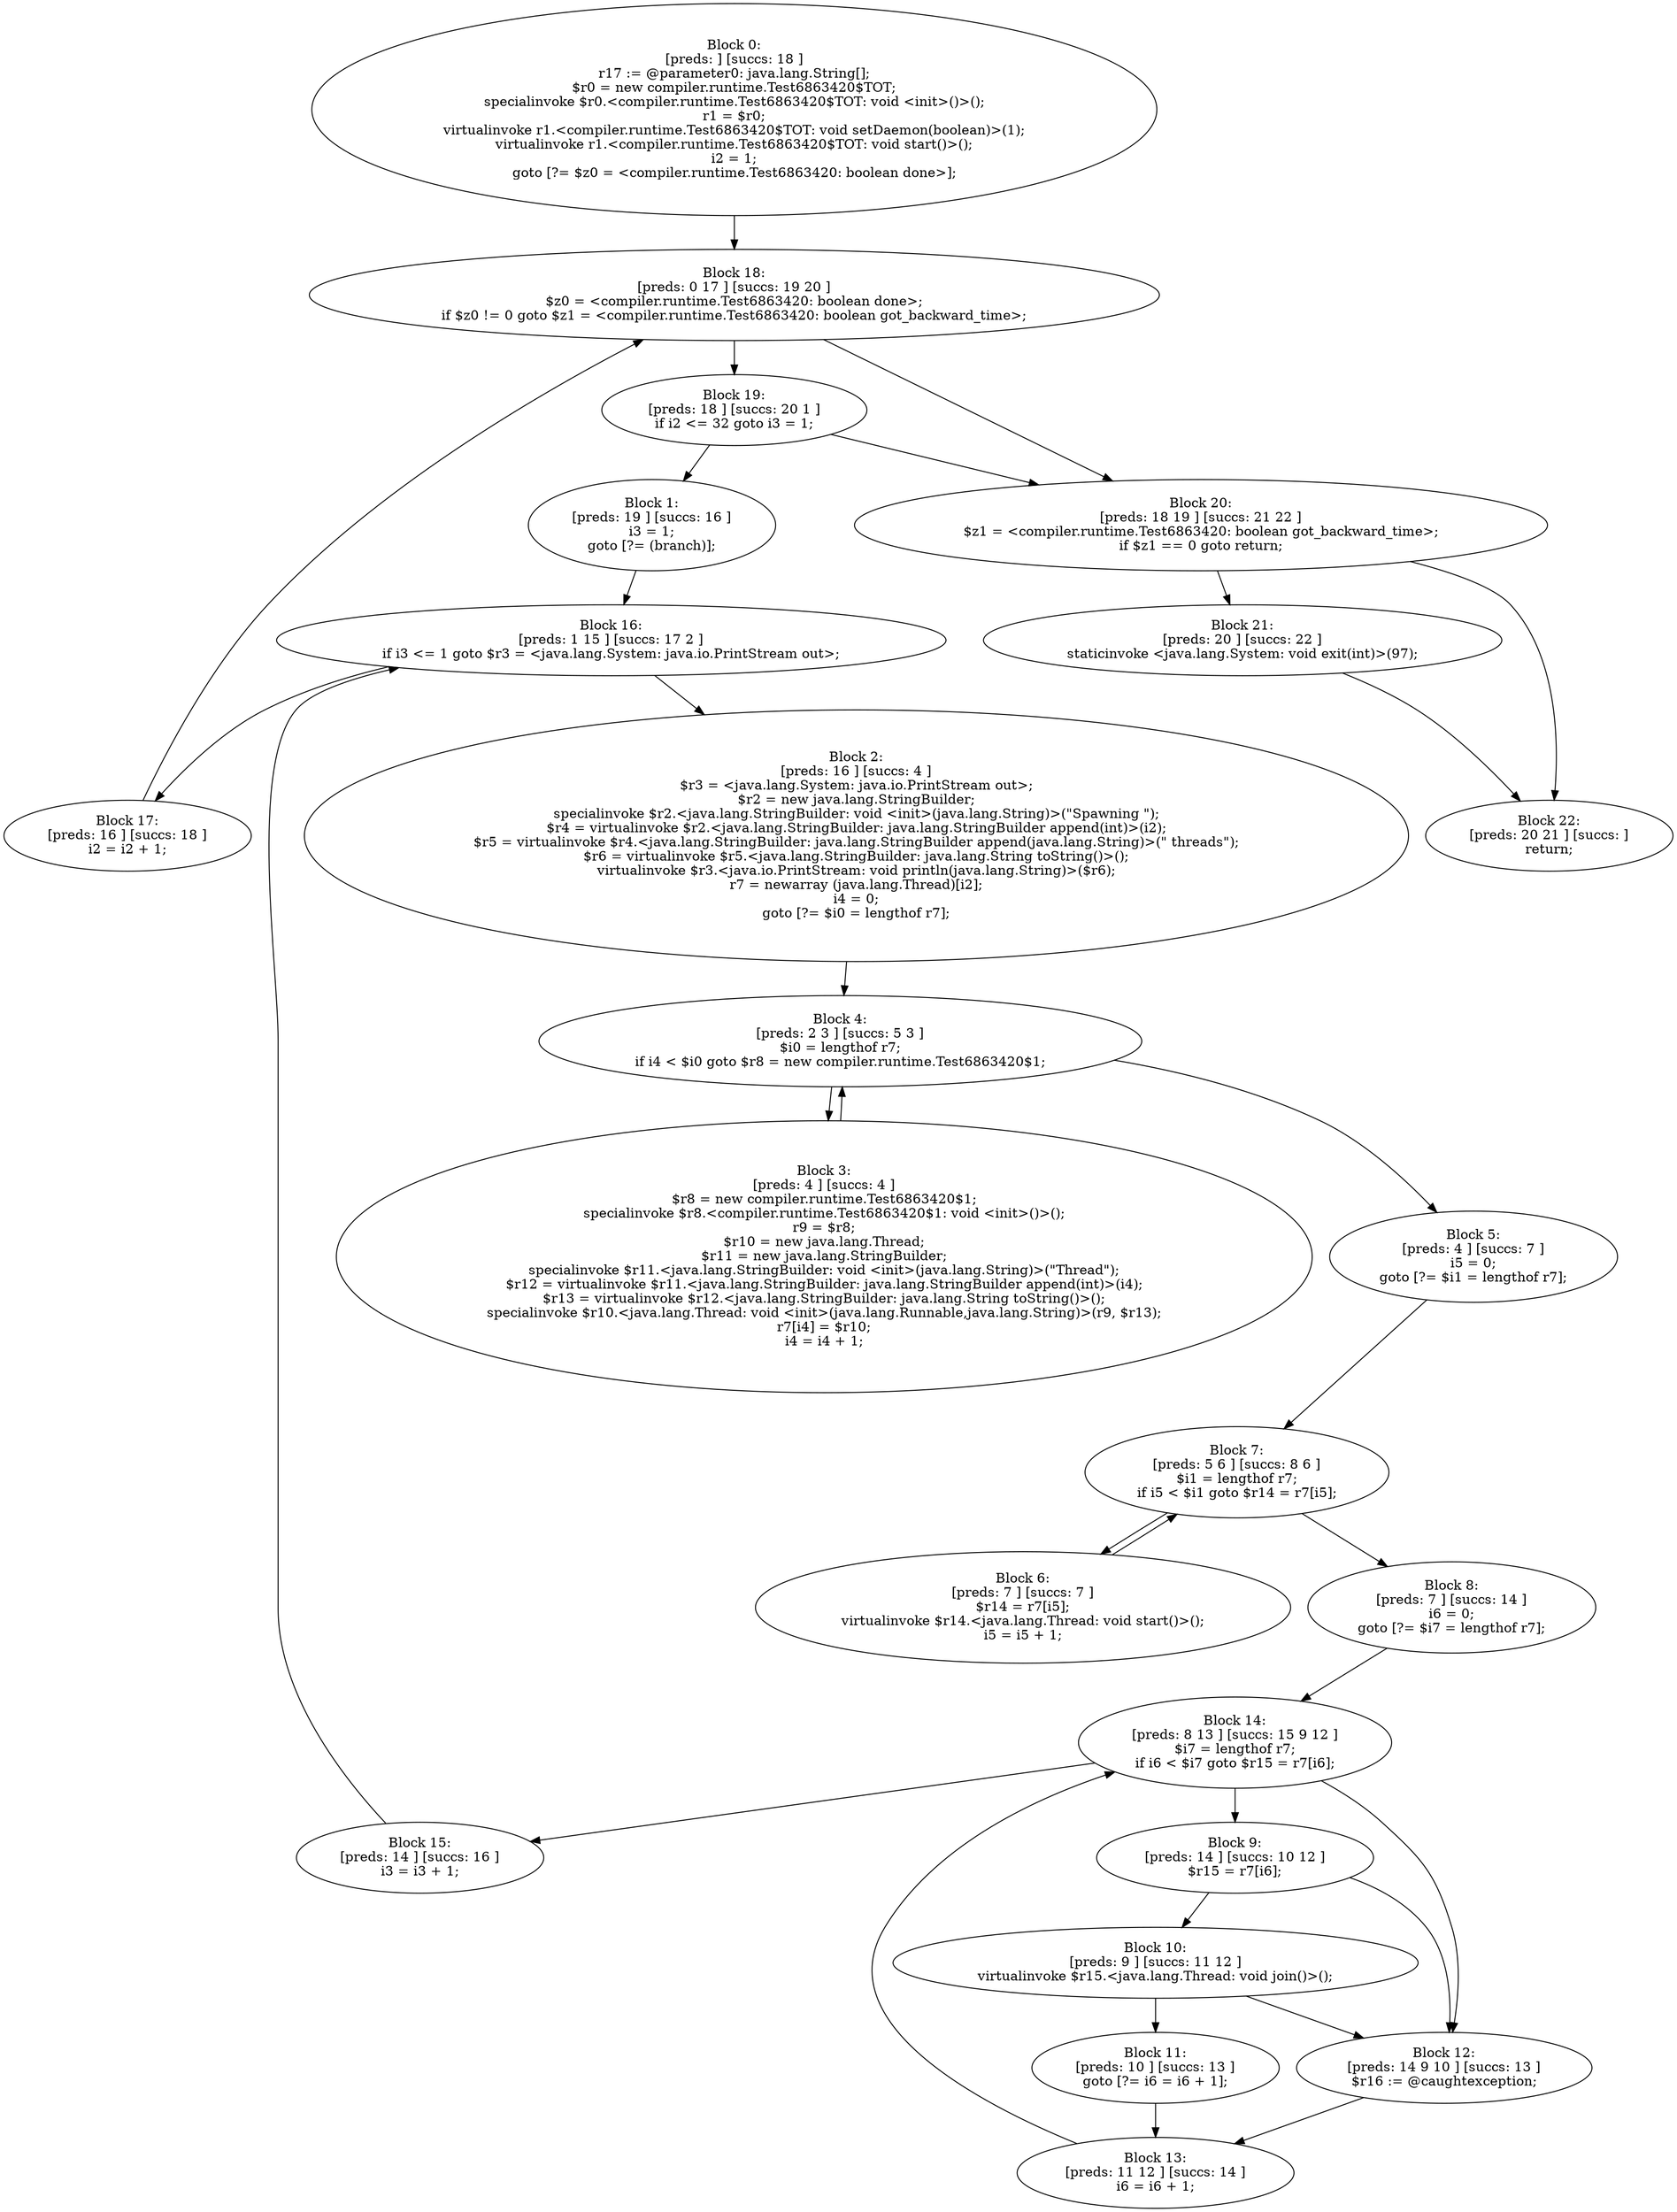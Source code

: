 digraph "unitGraph" {
    "Block 0:
[preds: ] [succs: 18 ]
r17 := @parameter0: java.lang.String[];
$r0 = new compiler.runtime.Test6863420$TOT;
specialinvoke $r0.<compiler.runtime.Test6863420$TOT: void <init>()>();
r1 = $r0;
virtualinvoke r1.<compiler.runtime.Test6863420$TOT: void setDaemon(boolean)>(1);
virtualinvoke r1.<compiler.runtime.Test6863420$TOT: void start()>();
i2 = 1;
goto [?= $z0 = <compiler.runtime.Test6863420: boolean done>];
"
    "Block 1:
[preds: 19 ] [succs: 16 ]
i3 = 1;
goto [?= (branch)];
"
    "Block 2:
[preds: 16 ] [succs: 4 ]
$r3 = <java.lang.System: java.io.PrintStream out>;
$r2 = new java.lang.StringBuilder;
specialinvoke $r2.<java.lang.StringBuilder: void <init>(java.lang.String)>(\"Spawning \");
$r4 = virtualinvoke $r2.<java.lang.StringBuilder: java.lang.StringBuilder append(int)>(i2);
$r5 = virtualinvoke $r4.<java.lang.StringBuilder: java.lang.StringBuilder append(java.lang.String)>(\" threads\");
$r6 = virtualinvoke $r5.<java.lang.StringBuilder: java.lang.String toString()>();
virtualinvoke $r3.<java.io.PrintStream: void println(java.lang.String)>($r6);
r7 = newarray (java.lang.Thread)[i2];
i4 = 0;
goto [?= $i0 = lengthof r7];
"
    "Block 3:
[preds: 4 ] [succs: 4 ]
$r8 = new compiler.runtime.Test6863420$1;
specialinvoke $r8.<compiler.runtime.Test6863420$1: void <init>()>();
r9 = $r8;
$r10 = new java.lang.Thread;
$r11 = new java.lang.StringBuilder;
specialinvoke $r11.<java.lang.StringBuilder: void <init>(java.lang.String)>(\"Thread\");
$r12 = virtualinvoke $r11.<java.lang.StringBuilder: java.lang.StringBuilder append(int)>(i4);
$r13 = virtualinvoke $r12.<java.lang.StringBuilder: java.lang.String toString()>();
specialinvoke $r10.<java.lang.Thread: void <init>(java.lang.Runnable,java.lang.String)>(r9, $r13);
r7[i4] = $r10;
i4 = i4 + 1;
"
    "Block 4:
[preds: 2 3 ] [succs: 5 3 ]
$i0 = lengthof r7;
if i4 < $i0 goto $r8 = new compiler.runtime.Test6863420$1;
"
    "Block 5:
[preds: 4 ] [succs: 7 ]
i5 = 0;
goto [?= $i1 = lengthof r7];
"
    "Block 6:
[preds: 7 ] [succs: 7 ]
$r14 = r7[i5];
virtualinvoke $r14.<java.lang.Thread: void start()>();
i5 = i5 + 1;
"
    "Block 7:
[preds: 5 6 ] [succs: 8 6 ]
$i1 = lengthof r7;
if i5 < $i1 goto $r14 = r7[i5];
"
    "Block 8:
[preds: 7 ] [succs: 14 ]
i6 = 0;
goto [?= $i7 = lengthof r7];
"
    "Block 9:
[preds: 14 ] [succs: 10 12 ]
$r15 = r7[i6];
"
    "Block 10:
[preds: 9 ] [succs: 11 12 ]
virtualinvoke $r15.<java.lang.Thread: void join()>();
"
    "Block 11:
[preds: 10 ] [succs: 13 ]
goto [?= i6 = i6 + 1];
"
    "Block 12:
[preds: 14 9 10 ] [succs: 13 ]
$r16 := @caughtexception;
"
    "Block 13:
[preds: 11 12 ] [succs: 14 ]
i6 = i6 + 1;
"
    "Block 14:
[preds: 8 13 ] [succs: 15 9 12 ]
$i7 = lengthof r7;
if i6 < $i7 goto $r15 = r7[i6];
"
    "Block 15:
[preds: 14 ] [succs: 16 ]
i3 = i3 + 1;
"
    "Block 16:
[preds: 1 15 ] [succs: 17 2 ]
if i3 <= 1 goto $r3 = <java.lang.System: java.io.PrintStream out>;
"
    "Block 17:
[preds: 16 ] [succs: 18 ]
i2 = i2 + 1;
"
    "Block 18:
[preds: 0 17 ] [succs: 19 20 ]
$z0 = <compiler.runtime.Test6863420: boolean done>;
if $z0 != 0 goto $z1 = <compiler.runtime.Test6863420: boolean got_backward_time>;
"
    "Block 19:
[preds: 18 ] [succs: 20 1 ]
if i2 <= 32 goto i3 = 1;
"
    "Block 20:
[preds: 18 19 ] [succs: 21 22 ]
$z1 = <compiler.runtime.Test6863420: boolean got_backward_time>;
if $z1 == 0 goto return;
"
    "Block 21:
[preds: 20 ] [succs: 22 ]
staticinvoke <java.lang.System: void exit(int)>(97);
"
    "Block 22:
[preds: 20 21 ] [succs: ]
return;
"
    "Block 0:
[preds: ] [succs: 18 ]
r17 := @parameter0: java.lang.String[];
$r0 = new compiler.runtime.Test6863420$TOT;
specialinvoke $r0.<compiler.runtime.Test6863420$TOT: void <init>()>();
r1 = $r0;
virtualinvoke r1.<compiler.runtime.Test6863420$TOT: void setDaemon(boolean)>(1);
virtualinvoke r1.<compiler.runtime.Test6863420$TOT: void start()>();
i2 = 1;
goto [?= $z0 = <compiler.runtime.Test6863420: boolean done>];
"->"Block 18:
[preds: 0 17 ] [succs: 19 20 ]
$z0 = <compiler.runtime.Test6863420: boolean done>;
if $z0 != 0 goto $z1 = <compiler.runtime.Test6863420: boolean got_backward_time>;
";
    "Block 1:
[preds: 19 ] [succs: 16 ]
i3 = 1;
goto [?= (branch)];
"->"Block 16:
[preds: 1 15 ] [succs: 17 2 ]
if i3 <= 1 goto $r3 = <java.lang.System: java.io.PrintStream out>;
";
    "Block 2:
[preds: 16 ] [succs: 4 ]
$r3 = <java.lang.System: java.io.PrintStream out>;
$r2 = new java.lang.StringBuilder;
specialinvoke $r2.<java.lang.StringBuilder: void <init>(java.lang.String)>(\"Spawning \");
$r4 = virtualinvoke $r2.<java.lang.StringBuilder: java.lang.StringBuilder append(int)>(i2);
$r5 = virtualinvoke $r4.<java.lang.StringBuilder: java.lang.StringBuilder append(java.lang.String)>(\" threads\");
$r6 = virtualinvoke $r5.<java.lang.StringBuilder: java.lang.String toString()>();
virtualinvoke $r3.<java.io.PrintStream: void println(java.lang.String)>($r6);
r7 = newarray (java.lang.Thread)[i2];
i4 = 0;
goto [?= $i0 = lengthof r7];
"->"Block 4:
[preds: 2 3 ] [succs: 5 3 ]
$i0 = lengthof r7;
if i4 < $i0 goto $r8 = new compiler.runtime.Test6863420$1;
";
    "Block 3:
[preds: 4 ] [succs: 4 ]
$r8 = new compiler.runtime.Test6863420$1;
specialinvoke $r8.<compiler.runtime.Test6863420$1: void <init>()>();
r9 = $r8;
$r10 = new java.lang.Thread;
$r11 = new java.lang.StringBuilder;
specialinvoke $r11.<java.lang.StringBuilder: void <init>(java.lang.String)>(\"Thread\");
$r12 = virtualinvoke $r11.<java.lang.StringBuilder: java.lang.StringBuilder append(int)>(i4);
$r13 = virtualinvoke $r12.<java.lang.StringBuilder: java.lang.String toString()>();
specialinvoke $r10.<java.lang.Thread: void <init>(java.lang.Runnable,java.lang.String)>(r9, $r13);
r7[i4] = $r10;
i4 = i4 + 1;
"->"Block 4:
[preds: 2 3 ] [succs: 5 3 ]
$i0 = lengthof r7;
if i4 < $i0 goto $r8 = new compiler.runtime.Test6863420$1;
";
    "Block 4:
[preds: 2 3 ] [succs: 5 3 ]
$i0 = lengthof r7;
if i4 < $i0 goto $r8 = new compiler.runtime.Test6863420$1;
"->"Block 5:
[preds: 4 ] [succs: 7 ]
i5 = 0;
goto [?= $i1 = lengthof r7];
";
    "Block 4:
[preds: 2 3 ] [succs: 5 3 ]
$i0 = lengthof r7;
if i4 < $i0 goto $r8 = new compiler.runtime.Test6863420$1;
"->"Block 3:
[preds: 4 ] [succs: 4 ]
$r8 = new compiler.runtime.Test6863420$1;
specialinvoke $r8.<compiler.runtime.Test6863420$1: void <init>()>();
r9 = $r8;
$r10 = new java.lang.Thread;
$r11 = new java.lang.StringBuilder;
specialinvoke $r11.<java.lang.StringBuilder: void <init>(java.lang.String)>(\"Thread\");
$r12 = virtualinvoke $r11.<java.lang.StringBuilder: java.lang.StringBuilder append(int)>(i4);
$r13 = virtualinvoke $r12.<java.lang.StringBuilder: java.lang.String toString()>();
specialinvoke $r10.<java.lang.Thread: void <init>(java.lang.Runnable,java.lang.String)>(r9, $r13);
r7[i4] = $r10;
i4 = i4 + 1;
";
    "Block 5:
[preds: 4 ] [succs: 7 ]
i5 = 0;
goto [?= $i1 = lengthof r7];
"->"Block 7:
[preds: 5 6 ] [succs: 8 6 ]
$i1 = lengthof r7;
if i5 < $i1 goto $r14 = r7[i5];
";
    "Block 6:
[preds: 7 ] [succs: 7 ]
$r14 = r7[i5];
virtualinvoke $r14.<java.lang.Thread: void start()>();
i5 = i5 + 1;
"->"Block 7:
[preds: 5 6 ] [succs: 8 6 ]
$i1 = lengthof r7;
if i5 < $i1 goto $r14 = r7[i5];
";
    "Block 7:
[preds: 5 6 ] [succs: 8 6 ]
$i1 = lengthof r7;
if i5 < $i1 goto $r14 = r7[i5];
"->"Block 8:
[preds: 7 ] [succs: 14 ]
i6 = 0;
goto [?= $i7 = lengthof r7];
";
    "Block 7:
[preds: 5 6 ] [succs: 8 6 ]
$i1 = lengthof r7;
if i5 < $i1 goto $r14 = r7[i5];
"->"Block 6:
[preds: 7 ] [succs: 7 ]
$r14 = r7[i5];
virtualinvoke $r14.<java.lang.Thread: void start()>();
i5 = i5 + 1;
";
    "Block 8:
[preds: 7 ] [succs: 14 ]
i6 = 0;
goto [?= $i7 = lengthof r7];
"->"Block 14:
[preds: 8 13 ] [succs: 15 9 12 ]
$i7 = lengthof r7;
if i6 < $i7 goto $r15 = r7[i6];
";
    "Block 9:
[preds: 14 ] [succs: 10 12 ]
$r15 = r7[i6];
"->"Block 10:
[preds: 9 ] [succs: 11 12 ]
virtualinvoke $r15.<java.lang.Thread: void join()>();
";
    "Block 9:
[preds: 14 ] [succs: 10 12 ]
$r15 = r7[i6];
"->"Block 12:
[preds: 14 9 10 ] [succs: 13 ]
$r16 := @caughtexception;
";
    "Block 10:
[preds: 9 ] [succs: 11 12 ]
virtualinvoke $r15.<java.lang.Thread: void join()>();
"->"Block 11:
[preds: 10 ] [succs: 13 ]
goto [?= i6 = i6 + 1];
";
    "Block 10:
[preds: 9 ] [succs: 11 12 ]
virtualinvoke $r15.<java.lang.Thread: void join()>();
"->"Block 12:
[preds: 14 9 10 ] [succs: 13 ]
$r16 := @caughtexception;
";
    "Block 11:
[preds: 10 ] [succs: 13 ]
goto [?= i6 = i6 + 1];
"->"Block 13:
[preds: 11 12 ] [succs: 14 ]
i6 = i6 + 1;
";
    "Block 12:
[preds: 14 9 10 ] [succs: 13 ]
$r16 := @caughtexception;
"->"Block 13:
[preds: 11 12 ] [succs: 14 ]
i6 = i6 + 1;
";
    "Block 13:
[preds: 11 12 ] [succs: 14 ]
i6 = i6 + 1;
"->"Block 14:
[preds: 8 13 ] [succs: 15 9 12 ]
$i7 = lengthof r7;
if i6 < $i7 goto $r15 = r7[i6];
";
    "Block 14:
[preds: 8 13 ] [succs: 15 9 12 ]
$i7 = lengthof r7;
if i6 < $i7 goto $r15 = r7[i6];
"->"Block 15:
[preds: 14 ] [succs: 16 ]
i3 = i3 + 1;
";
    "Block 14:
[preds: 8 13 ] [succs: 15 9 12 ]
$i7 = lengthof r7;
if i6 < $i7 goto $r15 = r7[i6];
"->"Block 9:
[preds: 14 ] [succs: 10 12 ]
$r15 = r7[i6];
";
    "Block 14:
[preds: 8 13 ] [succs: 15 9 12 ]
$i7 = lengthof r7;
if i6 < $i7 goto $r15 = r7[i6];
"->"Block 12:
[preds: 14 9 10 ] [succs: 13 ]
$r16 := @caughtexception;
";
    "Block 15:
[preds: 14 ] [succs: 16 ]
i3 = i3 + 1;
"->"Block 16:
[preds: 1 15 ] [succs: 17 2 ]
if i3 <= 1 goto $r3 = <java.lang.System: java.io.PrintStream out>;
";
    "Block 16:
[preds: 1 15 ] [succs: 17 2 ]
if i3 <= 1 goto $r3 = <java.lang.System: java.io.PrintStream out>;
"->"Block 17:
[preds: 16 ] [succs: 18 ]
i2 = i2 + 1;
";
    "Block 16:
[preds: 1 15 ] [succs: 17 2 ]
if i3 <= 1 goto $r3 = <java.lang.System: java.io.PrintStream out>;
"->"Block 2:
[preds: 16 ] [succs: 4 ]
$r3 = <java.lang.System: java.io.PrintStream out>;
$r2 = new java.lang.StringBuilder;
specialinvoke $r2.<java.lang.StringBuilder: void <init>(java.lang.String)>(\"Spawning \");
$r4 = virtualinvoke $r2.<java.lang.StringBuilder: java.lang.StringBuilder append(int)>(i2);
$r5 = virtualinvoke $r4.<java.lang.StringBuilder: java.lang.StringBuilder append(java.lang.String)>(\" threads\");
$r6 = virtualinvoke $r5.<java.lang.StringBuilder: java.lang.String toString()>();
virtualinvoke $r3.<java.io.PrintStream: void println(java.lang.String)>($r6);
r7 = newarray (java.lang.Thread)[i2];
i4 = 0;
goto [?= $i0 = lengthof r7];
";
    "Block 17:
[preds: 16 ] [succs: 18 ]
i2 = i2 + 1;
"->"Block 18:
[preds: 0 17 ] [succs: 19 20 ]
$z0 = <compiler.runtime.Test6863420: boolean done>;
if $z0 != 0 goto $z1 = <compiler.runtime.Test6863420: boolean got_backward_time>;
";
    "Block 18:
[preds: 0 17 ] [succs: 19 20 ]
$z0 = <compiler.runtime.Test6863420: boolean done>;
if $z0 != 0 goto $z1 = <compiler.runtime.Test6863420: boolean got_backward_time>;
"->"Block 19:
[preds: 18 ] [succs: 20 1 ]
if i2 <= 32 goto i3 = 1;
";
    "Block 18:
[preds: 0 17 ] [succs: 19 20 ]
$z0 = <compiler.runtime.Test6863420: boolean done>;
if $z0 != 0 goto $z1 = <compiler.runtime.Test6863420: boolean got_backward_time>;
"->"Block 20:
[preds: 18 19 ] [succs: 21 22 ]
$z1 = <compiler.runtime.Test6863420: boolean got_backward_time>;
if $z1 == 0 goto return;
";
    "Block 19:
[preds: 18 ] [succs: 20 1 ]
if i2 <= 32 goto i3 = 1;
"->"Block 20:
[preds: 18 19 ] [succs: 21 22 ]
$z1 = <compiler.runtime.Test6863420: boolean got_backward_time>;
if $z1 == 0 goto return;
";
    "Block 19:
[preds: 18 ] [succs: 20 1 ]
if i2 <= 32 goto i3 = 1;
"->"Block 1:
[preds: 19 ] [succs: 16 ]
i3 = 1;
goto [?= (branch)];
";
    "Block 20:
[preds: 18 19 ] [succs: 21 22 ]
$z1 = <compiler.runtime.Test6863420: boolean got_backward_time>;
if $z1 == 0 goto return;
"->"Block 21:
[preds: 20 ] [succs: 22 ]
staticinvoke <java.lang.System: void exit(int)>(97);
";
    "Block 20:
[preds: 18 19 ] [succs: 21 22 ]
$z1 = <compiler.runtime.Test6863420: boolean got_backward_time>;
if $z1 == 0 goto return;
"->"Block 22:
[preds: 20 21 ] [succs: ]
return;
";
    "Block 21:
[preds: 20 ] [succs: 22 ]
staticinvoke <java.lang.System: void exit(int)>(97);
"->"Block 22:
[preds: 20 21 ] [succs: ]
return;
";
}
